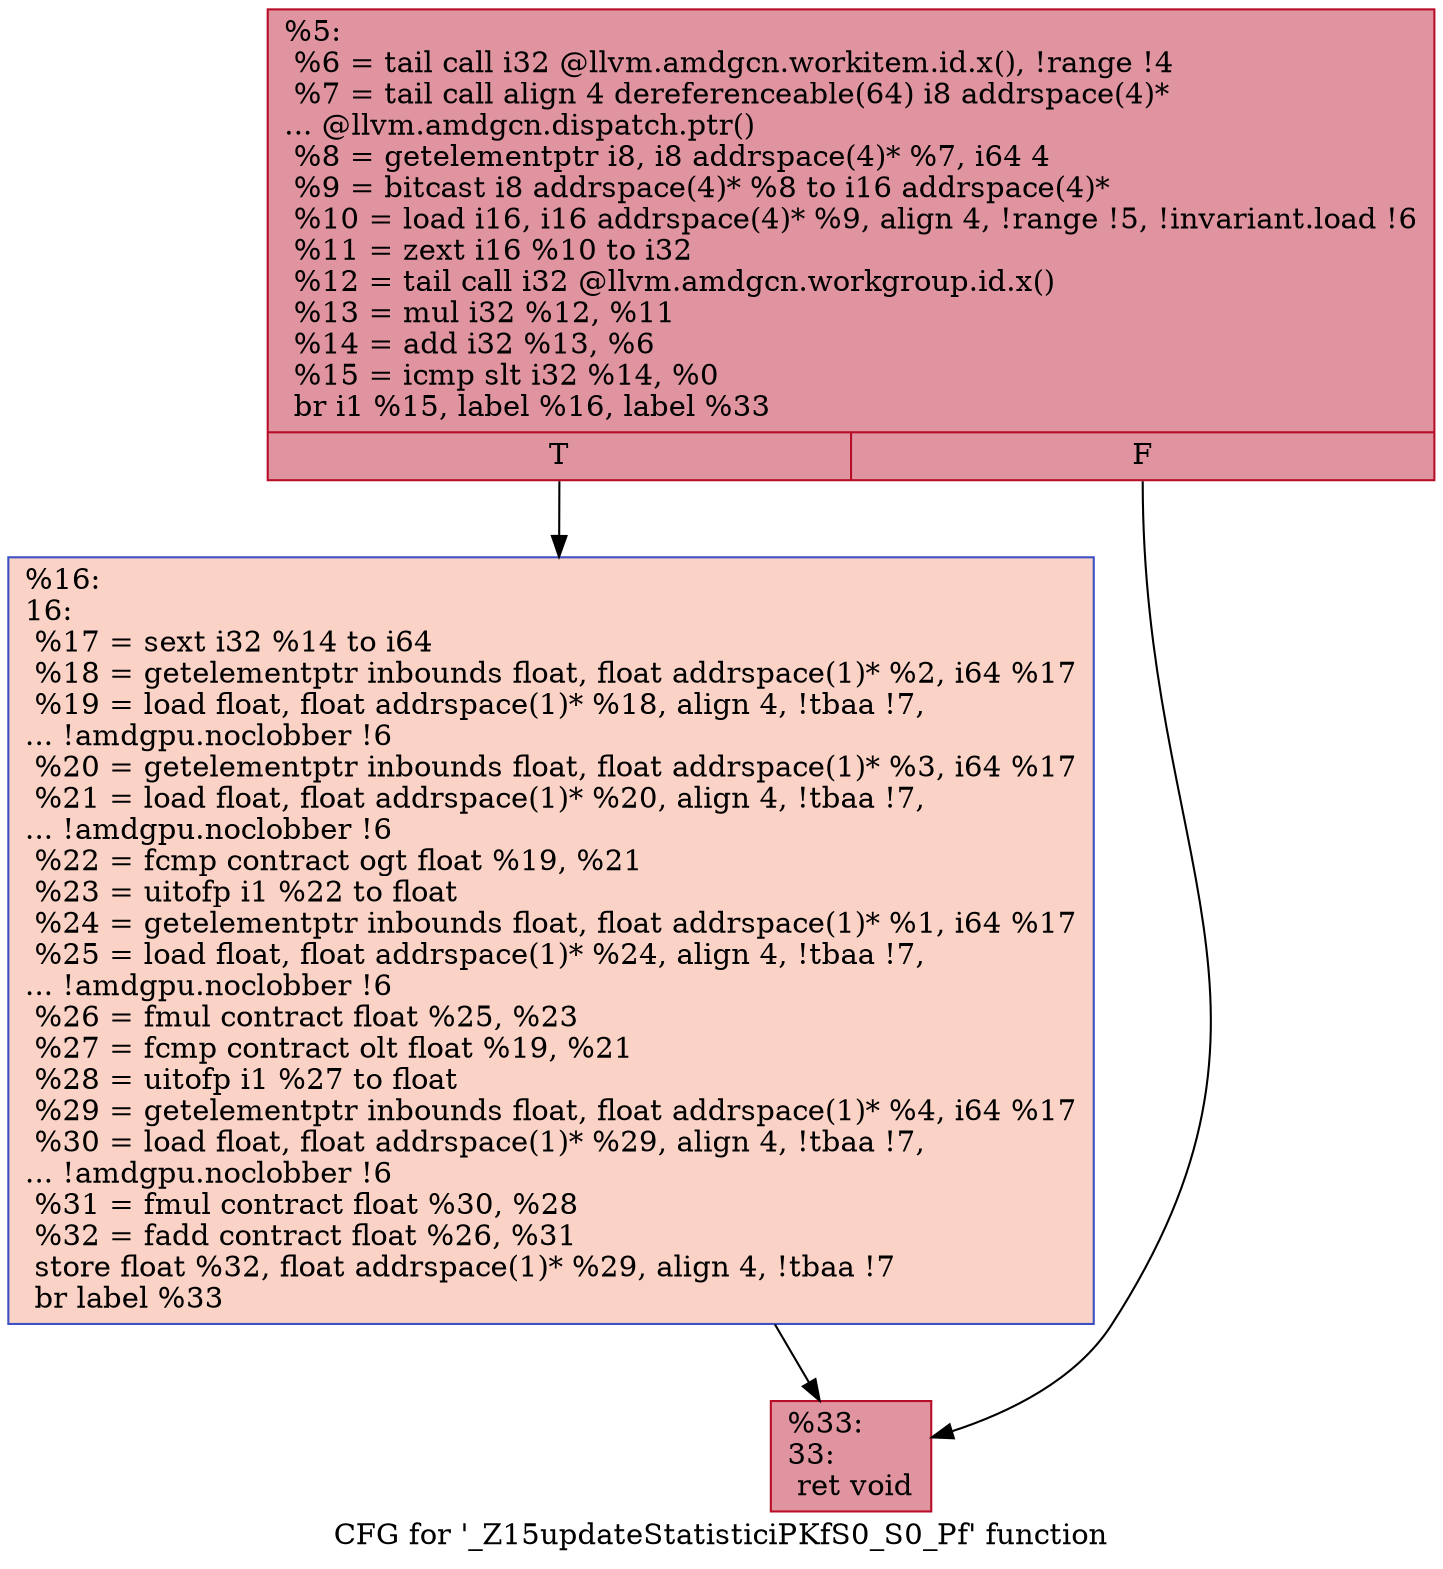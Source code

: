 digraph "CFG for '_Z15updateStatisticiPKfS0_S0_Pf' function" {
	label="CFG for '_Z15updateStatisticiPKfS0_S0_Pf' function";

	Node0x5bdf370 [shape=record,color="#b70d28ff", style=filled, fillcolor="#b70d2870",label="{%5:\l  %6 = tail call i32 @llvm.amdgcn.workitem.id.x(), !range !4\l  %7 = tail call align 4 dereferenceable(64) i8 addrspace(4)*\l... @llvm.amdgcn.dispatch.ptr()\l  %8 = getelementptr i8, i8 addrspace(4)* %7, i64 4\l  %9 = bitcast i8 addrspace(4)* %8 to i16 addrspace(4)*\l  %10 = load i16, i16 addrspace(4)* %9, align 4, !range !5, !invariant.load !6\l  %11 = zext i16 %10 to i32\l  %12 = tail call i32 @llvm.amdgcn.workgroup.id.x()\l  %13 = mul i32 %12, %11\l  %14 = add i32 %13, %6\l  %15 = icmp slt i32 %14, %0\l  br i1 %15, label %16, label %33\l|{<s0>T|<s1>F}}"];
	Node0x5bdf370:s0 -> Node0x5be11f0;
	Node0x5bdf370:s1 -> Node0x5be1280;
	Node0x5be11f0 [shape=record,color="#3d50c3ff", style=filled, fillcolor="#f59c7d70",label="{%16:\l16:                                               \l  %17 = sext i32 %14 to i64\l  %18 = getelementptr inbounds float, float addrspace(1)* %2, i64 %17\l  %19 = load float, float addrspace(1)* %18, align 4, !tbaa !7,\l... !amdgpu.noclobber !6\l  %20 = getelementptr inbounds float, float addrspace(1)* %3, i64 %17\l  %21 = load float, float addrspace(1)* %20, align 4, !tbaa !7,\l... !amdgpu.noclobber !6\l  %22 = fcmp contract ogt float %19, %21\l  %23 = uitofp i1 %22 to float\l  %24 = getelementptr inbounds float, float addrspace(1)* %1, i64 %17\l  %25 = load float, float addrspace(1)* %24, align 4, !tbaa !7,\l... !amdgpu.noclobber !6\l  %26 = fmul contract float %25, %23\l  %27 = fcmp contract olt float %19, %21\l  %28 = uitofp i1 %27 to float\l  %29 = getelementptr inbounds float, float addrspace(1)* %4, i64 %17\l  %30 = load float, float addrspace(1)* %29, align 4, !tbaa !7,\l... !amdgpu.noclobber !6\l  %31 = fmul contract float %30, %28\l  %32 = fadd contract float %26, %31\l  store float %32, float addrspace(1)* %29, align 4, !tbaa !7\l  br label %33\l}"];
	Node0x5be11f0 -> Node0x5be1280;
	Node0x5be1280 [shape=record,color="#b70d28ff", style=filled, fillcolor="#b70d2870",label="{%33:\l33:                                               \l  ret void\l}"];
}
